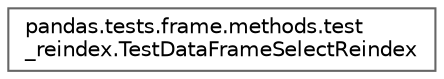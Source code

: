 digraph "Graphical Class Hierarchy"
{
 // LATEX_PDF_SIZE
  bgcolor="transparent";
  edge [fontname=Helvetica,fontsize=10,labelfontname=Helvetica,labelfontsize=10];
  node [fontname=Helvetica,fontsize=10,shape=box,height=0.2,width=0.4];
  rankdir="LR";
  Node0 [id="Node000000",label="pandas.tests.frame.methods.test\l_reindex.TestDataFrameSelectReindex",height=0.2,width=0.4,color="grey40", fillcolor="white", style="filled",URL="$d4/d6f/classpandas_1_1tests_1_1frame_1_1methods_1_1test__reindex_1_1TestDataFrameSelectReindex.html",tooltip=" "];
}

